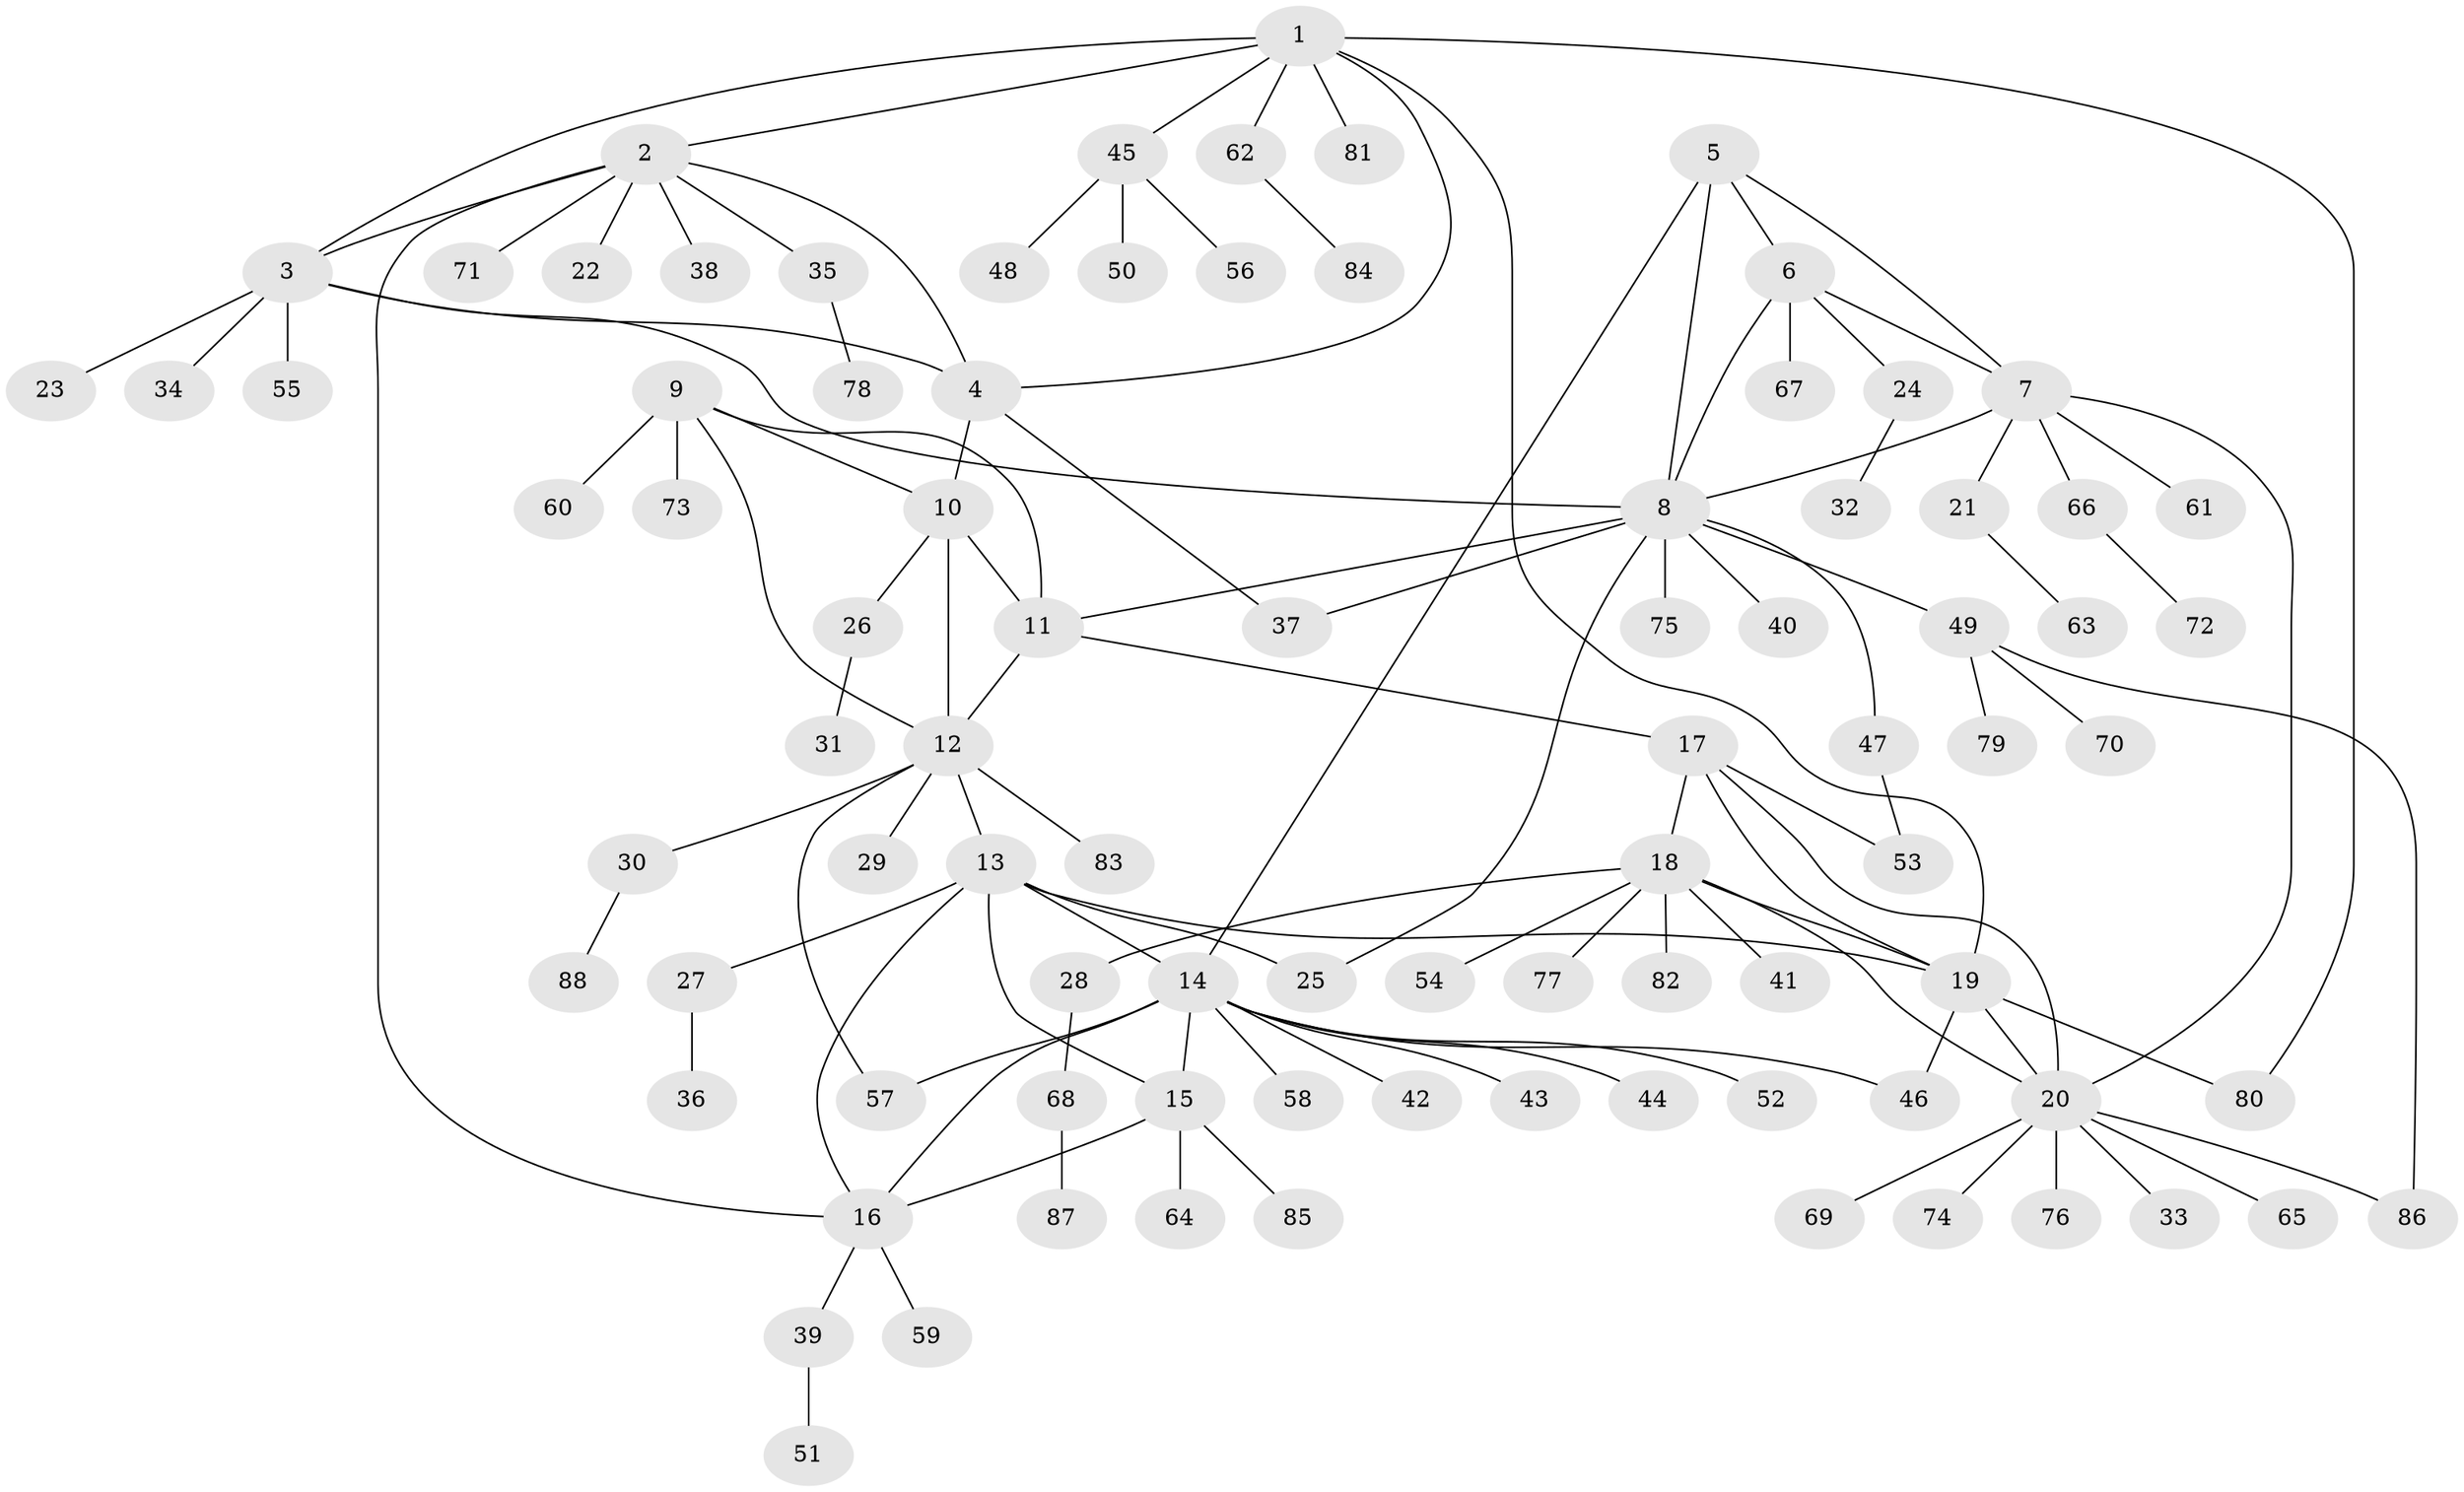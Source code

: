 // Generated by graph-tools (version 1.1) at 2025/02/03/09/25 03:02:44]
// undirected, 88 vertices, 115 edges
graph export_dot {
graph [start="1"]
  node [color=gray90,style=filled];
  1;
  2;
  3;
  4;
  5;
  6;
  7;
  8;
  9;
  10;
  11;
  12;
  13;
  14;
  15;
  16;
  17;
  18;
  19;
  20;
  21;
  22;
  23;
  24;
  25;
  26;
  27;
  28;
  29;
  30;
  31;
  32;
  33;
  34;
  35;
  36;
  37;
  38;
  39;
  40;
  41;
  42;
  43;
  44;
  45;
  46;
  47;
  48;
  49;
  50;
  51;
  52;
  53;
  54;
  55;
  56;
  57;
  58;
  59;
  60;
  61;
  62;
  63;
  64;
  65;
  66;
  67;
  68;
  69;
  70;
  71;
  72;
  73;
  74;
  75;
  76;
  77;
  78;
  79;
  80;
  81;
  82;
  83;
  84;
  85;
  86;
  87;
  88;
  1 -- 2;
  1 -- 3;
  1 -- 4;
  1 -- 19;
  1 -- 45;
  1 -- 62;
  1 -- 80;
  1 -- 81;
  2 -- 3;
  2 -- 4;
  2 -- 16;
  2 -- 22;
  2 -- 35;
  2 -- 38;
  2 -- 71;
  3 -- 4;
  3 -- 8;
  3 -- 23;
  3 -- 34;
  3 -- 55;
  4 -- 10;
  4 -- 37;
  5 -- 6;
  5 -- 7;
  5 -- 8;
  5 -- 14;
  6 -- 7;
  6 -- 8;
  6 -- 24;
  6 -- 67;
  7 -- 8;
  7 -- 20;
  7 -- 21;
  7 -- 61;
  7 -- 66;
  8 -- 11;
  8 -- 25;
  8 -- 37;
  8 -- 40;
  8 -- 47;
  8 -- 49;
  8 -- 75;
  9 -- 10;
  9 -- 11;
  9 -- 12;
  9 -- 60;
  9 -- 73;
  10 -- 11;
  10 -- 12;
  10 -- 26;
  11 -- 12;
  11 -- 17;
  12 -- 13;
  12 -- 29;
  12 -- 30;
  12 -- 57;
  12 -- 83;
  13 -- 14;
  13 -- 15;
  13 -- 16;
  13 -- 19;
  13 -- 25;
  13 -- 27;
  14 -- 15;
  14 -- 16;
  14 -- 42;
  14 -- 43;
  14 -- 44;
  14 -- 46;
  14 -- 52;
  14 -- 57;
  14 -- 58;
  15 -- 16;
  15 -- 64;
  15 -- 85;
  16 -- 39;
  16 -- 59;
  17 -- 18;
  17 -- 19;
  17 -- 20;
  17 -- 53;
  18 -- 19;
  18 -- 20;
  18 -- 28;
  18 -- 41;
  18 -- 54;
  18 -- 77;
  18 -- 82;
  19 -- 20;
  19 -- 46;
  19 -- 80;
  20 -- 33;
  20 -- 65;
  20 -- 69;
  20 -- 74;
  20 -- 76;
  20 -- 86;
  21 -- 63;
  24 -- 32;
  26 -- 31;
  27 -- 36;
  28 -- 68;
  30 -- 88;
  35 -- 78;
  39 -- 51;
  45 -- 48;
  45 -- 50;
  45 -- 56;
  47 -- 53;
  49 -- 70;
  49 -- 79;
  49 -- 86;
  62 -- 84;
  66 -- 72;
  68 -- 87;
}
